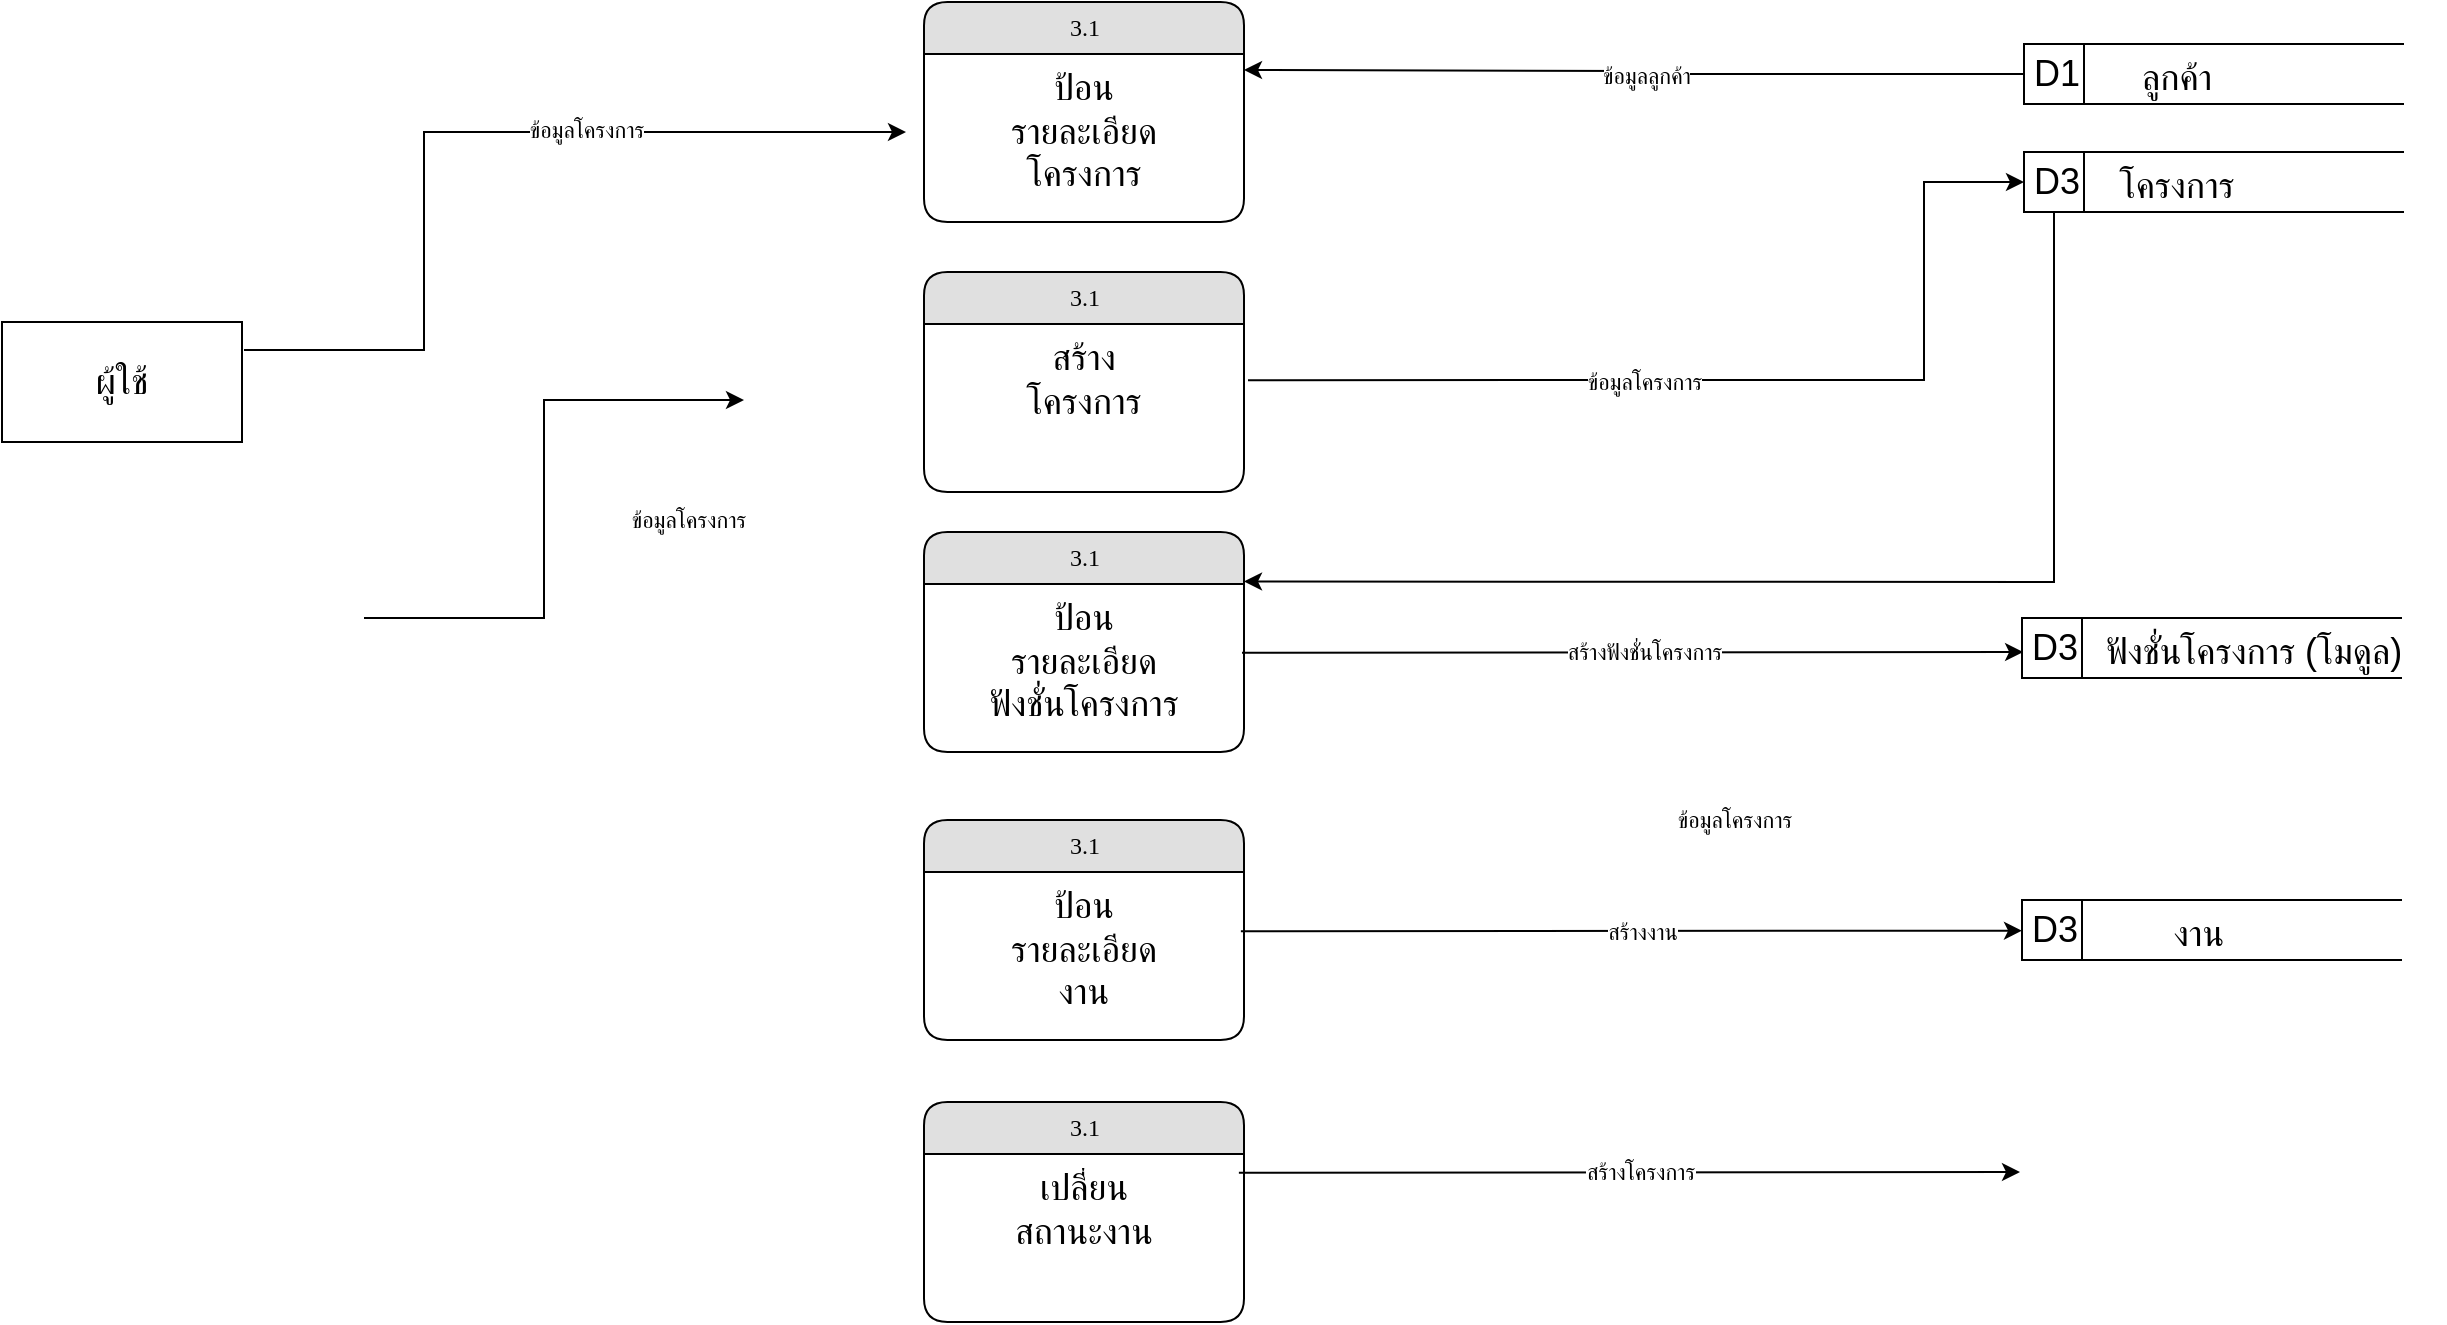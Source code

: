 <mxfile version="25.0.1">
  <diagram name="Page-1" id="MgOYGvDezOGUtoUfKUWz">
    <mxGraphModel dx="3967" dy="2010" grid="1" gridSize="10" guides="1" tooltips="1" connect="1" arrows="1" fold="1" page="1" pageScale="1" pageWidth="1100" pageHeight="850" math="0" shadow="0">
      <root>
        <mxCell id="0" />
        <mxCell id="1" parent="0" />
        <mxCell id="_zZepMUgZ8aixAaHGMFi-1" value="3.1" style="swimlane;html=1;fontStyle=0;childLayout=stackLayout;horizontal=1;startSize=26;fillColor=#e0e0e0;horizontalStack=0;resizeParent=1;resizeLast=0;collapsible=1;marginBottom=0;swimlaneFillColor=#ffffff;align=center;rounded=1;shadow=0;comic=0;labelBackgroundColor=none;strokeWidth=1;fontFamily=Verdana;fontSize=12" vertex="1" parent="1">
          <mxGeometry x="-60" y="-115" width="160" height="110" as="geometry" />
        </mxCell>
        <mxCell id="_zZepMUgZ8aixAaHGMFi-2" value="&lt;div&gt;&lt;span style=&quot;font-size: 18px;&quot;&gt;ป้อน&lt;/span&gt;&lt;/div&gt;&lt;div&gt;&lt;span style=&quot;font-size: 18px;&quot;&gt;รายละเอียด&lt;/span&gt;&lt;/div&gt;&lt;div&gt;&lt;span style=&quot;font-size: 18px; background-color: initial;&quot;&gt;โครงการ&lt;/span&gt;&lt;/div&gt;" style="text;html=1;strokeColor=none;fillColor=none;spacingLeft=4;spacingRight=4;whiteSpace=wrap;overflow=hidden;rotatable=0;points=[[0,0.5],[1,0.5]];portConstraint=eastwest;align=center;" vertex="1" parent="_zZepMUgZ8aixAaHGMFi-1">
          <mxGeometry y="26" width="160" height="74" as="geometry" />
        </mxCell>
        <mxCell id="_zZepMUgZ8aixAaHGMFi-3" value="&lt;span style=&quot;font-size: 18px; text-wrap-mode: nowrap;&quot;&gt;ผู้ใช้&lt;/span&gt;" style="rounded=0;whiteSpace=wrap;html=1;" vertex="1" parent="1">
          <mxGeometry x="-521" y="45" width="120" height="60" as="geometry" />
        </mxCell>
        <mxCell id="_zZepMUgZ8aixAaHGMFi-6" value="" style="group" vertex="1" connectable="0" parent="1">
          <mxGeometry x="490" y="-94" width="190" height="30" as="geometry" />
        </mxCell>
        <mxCell id="_zZepMUgZ8aixAaHGMFi-7" value="&lt;font style=&quot;font-size: 18px;&quot;&gt;D1&lt;/font&gt;" style="html=1;dashed=0;whiteSpace=wrap;shape=mxgraph.dfd.dataStoreID;align=left;spacingLeft=3;points=[[0,0],[0.5,0],[1,0],[0,0.5],[1,0.5],[0,1],[0.5,1],[1,1]];container=0;" vertex="1" parent="_zZepMUgZ8aixAaHGMFi-6">
          <mxGeometry width="190" height="30" as="geometry" />
        </mxCell>
        <mxCell id="_zZepMUgZ8aixAaHGMFi-8" value="&lt;span style=&quot;font-size: 18px; font-weight: 400;&quot;&gt;ลูกค้า&lt;/span&gt;" style="text;strokeColor=none;fillColor=none;html=1;fontSize=24;fontStyle=1;verticalAlign=middle;align=center;container=0;" vertex="1" parent="_zZepMUgZ8aixAaHGMFi-6">
          <mxGeometry x="28.5" width="95" height="30" as="geometry" />
        </mxCell>
        <mxCell id="_zZepMUgZ8aixAaHGMFi-38" value="" style="group" vertex="1" connectable="0" parent="1">
          <mxGeometry x="490" y="-40" width="190" height="30" as="geometry" />
        </mxCell>
        <mxCell id="_zZepMUgZ8aixAaHGMFi-39" value="&lt;font style=&quot;font-size: 18px;&quot;&gt;D3&lt;/font&gt;" style="html=1;dashed=0;whiteSpace=wrap;shape=mxgraph.dfd.dataStoreID;align=left;spacingLeft=3;points=[[0,0],[0.5,0],[1,0],[0,0.5],[1,0.5],[0,1],[0.5,1],[1,1]];container=0;" vertex="1" parent="_zZepMUgZ8aixAaHGMFi-38">
          <mxGeometry width="190" height="30" as="geometry" />
        </mxCell>
        <mxCell id="_zZepMUgZ8aixAaHGMFi-40" value="&lt;span style=&quot;font-size: 18px; font-weight: 400;&quot;&gt;โครงการ&lt;/span&gt;" style="text;strokeColor=none;fillColor=none;html=1;fontSize=24;fontStyle=1;verticalAlign=middle;align=center;container=0;" vertex="1" parent="_zZepMUgZ8aixAaHGMFi-38">
          <mxGeometry x="28.5" width="95" height="30" as="geometry" />
        </mxCell>
        <mxCell id="_zZepMUgZ8aixAaHGMFi-47" value="3.1" style="swimlane;html=1;fontStyle=0;childLayout=stackLayout;horizontal=1;startSize=26;fillColor=#e0e0e0;horizontalStack=0;resizeParent=1;resizeLast=0;collapsible=1;marginBottom=0;swimlaneFillColor=#ffffff;align=center;rounded=1;shadow=0;comic=0;labelBackgroundColor=none;strokeWidth=1;fontFamily=Verdana;fontSize=12" vertex="1" parent="1">
          <mxGeometry x="-60" y="150" width="160" height="110" as="geometry" />
        </mxCell>
        <mxCell id="_zZepMUgZ8aixAaHGMFi-48" value="&lt;div&gt;&lt;span style=&quot;font-size: 18px;&quot;&gt;ป้อน&lt;/span&gt;&lt;/div&gt;&lt;div&gt;&lt;span style=&quot;font-size: 18px;&quot;&gt;รายละเอียด&lt;/span&gt;&lt;/div&gt;&lt;div&gt;&lt;span style=&quot;font-size: 18px; background-color: initial;&quot;&gt;ฟังชั่น&lt;/span&gt;&lt;span style=&quot;background-color: initial; font-size: 18px;&quot;&gt;โครงการ&lt;/span&gt;&lt;/div&gt;" style="text;html=1;strokeColor=none;fillColor=none;spacingLeft=4;spacingRight=4;whiteSpace=wrap;overflow=hidden;rotatable=0;points=[[0,0.5],[1,0.5]];portConstraint=eastwest;align=center;" vertex="1" parent="_zZepMUgZ8aixAaHGMFi-47">
          <mxGeometry y="26" width="160" height="84" as="geometry" />
        </mxCell>
        <mxCell id="_zZepMUgZ8aixAaHGMFi-71" value="" style="endArrow=classic;html=1;rounded=0;edgeStyle=orthogonalEdgeStyle;entryX=0.004;entryY=0.663;entryDx=0;entryDy=0;entryPerimeter=0;" edge="1" parent="1">
          <mxGeometry width="50" height="50" relative="1" as="geometry">
            <mxPoint x="-400" y="59.04" as="sourcePoint" />
            <mxPoint x="-69" y="-50.0" as="targetPoint" />
            <Array as="points">
              <mxPoint x="-310" y="59" />
              <mxPoint x="-310" y="-50" />
            </Array>
          </mxGeometry>
        </mxCell>
        <mxCell id="_zZepMUgZ8aixAaHGMFi-72" value="ข้อมูลโครงการ" style="edgeLabel;html=1;align=center;verticalAlign=middle;resizable=0;points=[];rotation=0;" vertex="1" connectable="0" parent="_zZepMUgZ8aixAaHGMFi-71">
          <mxGeometry x="-0.064" y="2" relative="1" as="geometry">
            <mxPoint x="74" y="1" as="offset" />
          </mxGeometry>
        </mxCell>
        <mxCell id="_zZepMUgZ8aixAaHGMFi-74" style="edgeStyle=orthogonalEdgeStyle;rounded=0;orthogonalLoop=1;jettySize=auto;html=1;entryX=1;entryY=0.5;entryDx=0;entryDy=0;exitX=0;exitY=0.5;exitDx=0;exitDy=0;" edge="1" parent="1" source="_zZepMUgZ8aixAaHGMFi-7">
          <mxGeometry relative="1" as="geometry">
            <mxPoint x="100" y="-81" as="targetPoint" />
            <mxPoint x="480" y="-59" as="sourcePoint" />
          </mxGeometry>
        </mxCell>
        <mxCell id="_zZepMUgZ8aixAaHGMFi-75" value="ข้อมูลลูกค้า" style="edgeLabel;html=1;align=center;verticalAlign=middle;resizable=0;points=[];" vertex="1" connectable="0" parent="_zZepMUgZ8aixAaHGMFi-74">
          <mxGeometry x="0.236" y="2" relative="1" as="geometry">
            <mxPoint x="51" as="offset" />
          </mxGeometry>
        </mxCell>
        <mxCell id="_zZepMUgZ8aixAaHGMFi-183" value="" style="endArrow=classic;html=1;rounded=0;entryX=0;entryY=0.5;entryDx=0;entryDy=0;exitX=0.984;exitY=0.373;exitDx=0;exitDy=0;exitPerimeter=0;" edge="1" parent="1">
          <mxGeometry width="50" height="50" relative="1" as="geometry">
            <mxPoint x="99.0" y="210.332" as="sourcePoint" />
            <mxPoint x="489.56" y="210" as="targetPoint" />
          </mxGeometry>
        </mxCell>
        <mxCell id="_zZepMUgZ8aixAaHGMFi-184" value="สร้างฟังชั่นโครงการ" style="edgeLabel;html=1;align=center;verticalAlign=middle;resizable=0;points=[];" vertex="1" connectable="0" parent="_zZepMUgZ8aixAaHGMFi-183">
          <mxGeometry x="-0.09" relative="1" as="geometry">
            <mxPoint x="23" as="offset" />
          </mxGeometry>
        </mxCell>
        <mxCell id="_zZepMUgZ8aixAaHGMFi-185" value="" style="endArrow=classic;html=1;rounded=0;exitX=0.984;exitY=0.373;exitDx=0;exitDy=0;exitPerimeter=0;entryX=0;entryY=0.5;entryDx=0;entryDy=0;" edge="1" parent="1" target="_zZepMUgZ8aixAaHGMFi-39">
          <mxGeometry width="50" height="50" relative="1" as="geometry">
            <mxPoint x="102" y="74.09" as="sourcePoint" />
            <mxPoint x="490.15" y="74.23" as="targetPoint" />
            <Array as="points">
              <mxPoint x="440" y="74" />
              <mxPoint x="440" y="-25" />
            </Array>
          </mxGeometry>
        </mxCell>
        <mxCell id="_zZepMUgZ8aixAaHGMFi-186" value="ข้อมูลโครงการ" style="edgeLabel;html=1;align=center;verticalAlign=middle;resizable=0;points=[];" vertex="1" connectable="0" parent="_zZepMUgZ8aixAaHGMFi-185">
          <mxGeometry x="-0.09" relative="1" as="geometry">
            <mxPoint x="-24" y="1" as="offset" />
          </mxGeometry>
        </mxCell>
        <mxCell id="_zZepMUgZ8aixAaHGMFi-188" value="&lt;font style=&quot;font-size: 18px;&quot;&gt;D3&lt;/font&gt;" style="html=1;dashed=0;whiteSpace=wrap;shape=mxgraph.dfd.dataStoreID;align=left;spacingLeft=3;points=[[0,0],[0.5,0],[1,0],[0,0.5],[1,0.5],[0,1],[0.5,1],[1,1]];container=0;" vertex="1" parent="1">
          <mxGeometry x="489" y="193" width="190" height="30" as="geometry" />
        </mxCell>
        <mxCell id="_zZepMUgZ8aixAaHGMFi-189" value="&lt;span style=&quot;font-size: 18px; font-weight: 400;&quot;&gt;ฟังชั่นโครงการ (โมดูล)&lt;/span&gt;" style="text;strokeColor=none;fillColor=none;html=1;fontSize=24;fontStyle=1;verticalAlign=middle;align=left;container=0;" vertex="1" parent="1">
          <mxGeometry x="529" y="193" width="171.5" height="30" as="geometry" />
        </mxCell>
        <mxCell id="_zZepMUgZ8aixAaHGMFi-190" value="3.1" style="swimlane;html=1;fontStyle=0;childLayout=stackLayout;horizontal=1;startSize=26;fillColor=#e0e0e0;horizontalStack=0;resizeParent=1;resizeLast=0;collapsible=1;marginBottom=0;swimlaneFillColor=#ffffff;align=center;rounded=1;shadow=0;comic=0;labelBackgroundColor=none;strokeWidth=1;fontFamily=Verdana;fontSize=12" vertex="1" parent="1">
          <mxGeometry x="-60" y="294" width="160" height="110" as="geometry" />
        </mxCell>
        <mxCell id="_zZepMUgZ8aixAaHGMFi-191" value="&lt;div&gt;&lt;span style=&quot;font-size: 18px;&quot;&gt;ป้อน&lt;/span&gt;&lt;/div&gt;&lt;div&gt;&lt;span style=&quot;font-size: 18px;&quot;&gt;รายละเอียด&lt;/span&gt;&lt;/div&gt;&lt;div&gt;&lt;span style=&quot;font-size: 18px;&quot;&gt;งาน&lt;/span&gt;&lt;/div&gt;" style="text;html=1;strokeColor=none;fillColor=none;spacingLeft=4;spacingRight=4;whiteSpace=wrap;overflow=hidden;rotatable=0;points=[[0,0.5],[1,0.5]];portConstraint=eastwest;align=center;" vertex="1" parent="_zZepMUgZ8aixAaHGMFi-190">
          <mxGeometry y="26" width="160" height="74" as="geometry" />
        </mxCell>
        <mxCell id="_zZepMUgZ8aixAaHGMFi-192" value="&lt;font style=&quot;font-size: 18px;&quot;&gt;D3&lt;/font&gt;" style="html=1;dashed=0;whiteSpace=wrap;shape=mxgraph.dfd.dataStoreID;align=left;spacingLeft=3;points=[[0,0],[0.5,0],[1,0],[0,0.5],[1,0.5],[0,1],[0.5,1],[1,1]];container=0;" vertex="1" parent="1">
          <mxGeometry x="489" y="334" width="190" height="30" as="geometry" />
        </mxCell>
        <mxCell id="_zZepMUgZ8aixAaHGMFi-193" value="&lt;span style=&quot;font-size: 18px; font-weight: 400;&quot;&gt;งาน&lt;/span&gt;" style="text;strokeColor=none;fillColor=none;html=1;fontSize=24;fontStyle=1;verticalAlign=middle;align=center;container=0;" vertex="1" parent="1">
          <mxGeometry x="529" y="334.0" width="95" height="30" as="geometry" />
        </mxCell>
        <mxCell id="_zZepMUgZ8aixAaHGMFi-194" value="" style="endArrow=classic;html=1;rounded=0;entryX=0;entryY=0.5;entryDx=0;entryDy=0;exitX=0.984;exitY=0.373;exitDx=0;exitDy=0;exitPerimeter=0;" edge="1" parent="1">
          <mxGeometry width="50" height="50" relative="1" as="geometry">
            <mxPoint x="98.44" y="349.662" as="sourcePoint" />
            <mxPoint x="489.0" y="349.33" as="targetPoint" />
          </mxGeometry>
        </mxCell>
        <mxCell id="_zZepMUgZ8aixAaHGMFi-195" value="สร้างงาน" style="edgeLabel;html=1;align=center;verticalAlign=middle;resizable=0;points=[];" vertex="1" connectable="0" parent="_zZepMUgZ8aixAaHGMFi-194">
          <mxGeometry x="-0.09" relative="1" as="geometry">
            <mxPoint x="23" as="offset" />
          </mxGeometry>
        </mxCell>
        <mxCell id="_zZepMUgZ8aixAaHGMFi-196" value="3.1" style="swimlane;html=1;fontStyle=0;childLayout=stackLayout;horizontal=1;startSize=26;fillColor=#e0e0e0;horizontalStack=0;resizeParent=1;resizeLast=0;collapsible=1;marginBottom=0;swimlaneFillColor=#ffffff;align=center;rounded=1;shadow=0;comic=0;labelBackgroundColor=none;strokeWidth=1;fontFamily=Verdana;fontSize=12" vertex="1" parent="1">
          <mxGeometry x="-60" y="435" width="160" height="110" as="geometry" />
        </mxCell>
        <mxCell id="_zZepMUgZ8aixAaHGMFi-197" value="&lt;span style=&quot;font-size: 18px;&quot;&gt;เปลี่ยน&lt;/span&gt;&lt;div&gt;&lt;span style=&quot;font-size: 18px;&quot;&gt;สถานะงาน&lt;/span&gt;&lt;/div&gt;" style="text;html=1;strokeColor=none;fillColor=none;spacingLeft=4;spacingRight=4;whiteSpace=wrap;overflow=hidden;rotatable=0;points=[[0,0.5],[1,0.5]];portConstraint=eastwest;align=center;" vertex="1" parent="_zZepMUgZ8aixAaHGMFi-196">
          <mxGeometry y="26" width="160" height="74" as="geometry" />
        </mxCell>
        <mxCell id="_zZepMUgZ8aixAaHGMFi-198" value="" style="endArrow=classic;html=1;rounded=0;entryX=0;entryY=0.5;entryDx=0;entryDy=0;exitX=0.984;exitY=0.373;exitDx=0;exitDy=0;exitPerimeter=0;" edge="1" parent="1">
          <mxGeometry width="50" height="50" relative="1" as="geometry">
            <mxPoint x="97.44" y="470.332" as="sourcePoint" />
            <mxPoint x="488.0" y="470" as="targetPoint" />
          </mxGeometry>
        </mxCell>
        <mxCell id="_zZepMUgZ8aixAaHGMFi-199" value="สร้างโครงการ" style="edgeLabel;html=1;align=center;verticalAlign=middle;resizable=0;points=[];" vertex="1" connectable="0" parent="_zZepMUgZ8aixAaHGMFi-198">
          <mxGeometry x="-0.09" relative="1" as="geometry">
            <mxPoint x="23" as="offset" />
          </mxGeometry>
        </mxCell>
        <mxCell id="_zZepMUgZ8aixAaHGMFi-201" value="" style="endArrow=classic;html=1;rounded=0;entryX=1.018;entryY=0.116;entryDx=0;entryDy=0;entryPerimeter=0;" edge="1" parent="1">
          <mxGeometry width="50" height="50" relative="1" as="geometry">
            <mxPoint x="505" y="-10" as="sourcePoint" />
            <mxPoint x="100.0" y="174.744" as="targetPoint" />
            <Array as="points">
              <mxPoint x="505" y="175" />
            </Array>
          </mxGeometry>
        </mxCell>
        <mxCell id="_zZepMUgZ8aixAaHGMFi-202" value="ข้อมูลโครงการ" style="edgeLabel;html=1;align=center;verticalAlign=middle;resizable=0;points=[];" vertex="1" connectable="0" parent="_zZepMUgZ8aixAaHGMFi-201">
          <mxGeometry x="0.167" y="-1" relative="1" as="geometry">
            <mxPoint x="-1" y="120" as="offset" />
          </mxGeometry>
        </mxCell>
        <mxCell id="_zZepMUgZ8aixAaHGMFi-207" value="3.1" style="swimlane;html=1;fontStyle=0;childLayout=stackLayout;horizontal=1;startSize=26;fillColor=#e0e0e0;horizontalStack=0;resizeParent=1;resizeLast=0;collapsible=1;marginBottom=0;swimlaneFillColor=#ffffff;align=center;rounded=1;shadow=0;comic=0;labelBackgroundColor=none;strokeWidth=1;fontFamily=Verdana;fontSize=12" vertex="1" parent="1">
          <mxGeometry x="-60" y="20" width="160" height="110" as="geometry" />
        </mxCell>
        <mxCell id="_zZepMUgZ8aixAaHGMFi-208" value="&lt;div&gt;&lt;span style=&quot;font-size: 18px;&quot;&gt;สร้าง&lt;/span&gt;&lt;/div&gt;&lt;div&gt;&lt;span style=&quot;font-size: 18px;&quot;&gt;โครงการ&lt;/span&gt;&lt;/div&gt;" style="text;html=1;strokeColor=none;fillColor=none;spacingLeft=4;spacingRight=4;whiteSpace=wrap;overflow=hidden;rotatable=0;points=[[0,0.5],[1,0.5]];portConstraint=eastwest;align=center;" vertex="1" parent="_zZepMUgZ8aixAaHGMFi-207">
          <mxGeometry y="26" width="160" height="84" as="geometry" />
        </mxCell>
        <mxCell id="_zZepMUgZ8aixAaHGMFi-210" value="" style="endArrow=classic;html=1;rounded=0;edgeStyle=orthogonalEdgeStyle;" edge="1" parent="1">
          <mxGeometry width="50" height="50" relative="1" as="geometry">
            <mxPoint x="-340" y="193" as="sourcePoint" />
            <mxPoint x="-150" y="84" as="targetPoint" />
            <Array as="points">
              <mxPoint x="-250" y="192.96" />
              <mxPoint x="-250" y="83.96" />
            </Array>
          </mxGeometry>
        </mxCell>
        <mxCell id="_zZepMUgZ8aixAaHGMFi-211" value="ข้อมูลโครงการ" style="edgeLabel;html=1;align=center;verticalAlign=middle;resizable=0;points=[];rotation=0;" vertex="1" connectable="0" parent="_zZepMUgZ8aixAaHGMFi-210">
          <mxGeometry x="-0.064" y="2" relative="1" as="geometry">
            <mxPoint x="74" y="1" as="offset" />
          </mxGeometry>
        </mxCell>
      </root>
    </mxGraphModel>
  </diagram>
</mxfile>
